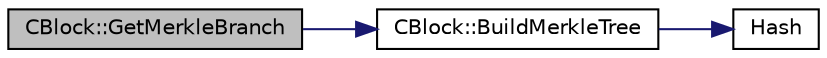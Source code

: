 digraph "CBlock::GetMerkleBranch"
{
  edge [fontname="Helvetica",fontsize="10",labelfontname="Helvetica",labelfontsize="10"];
  node [fontname="Helvetica",fontsize="10",shape=record];
  rankdir="LR";
  Node167 [label="CBlock::GetMerkleBranch",height=0.2,width=0.4,color="black", fillcolor="grey75", style="filled", fontcolor="black"];
  Node167 -> Node168 [color="midnightblue",fontsize="10",style="solid",fontname="Helvetica"];
  Node168 [label="CBlock::BuildMerkleTree",height=0.2,width=0.4,color="black", fillcolor="white", style="filled",URL="$class_c_block.html#aa65a6589dd8d0ce85d966eeb50a0723a"];
  Node168 -> Node169 [color="midnightblue",fontsize="10",style="solid",fontname="Helvetica"];
  Node169 [label="Hash",height=0.2,width=0.4,color="black", fillcolor="white", style="filled",URL="$hash_8h.html#a12c5e981d7f5f2850027fd5e932eff61",tooltip="Compute the 256-bit hash of a std::string. "];
}
